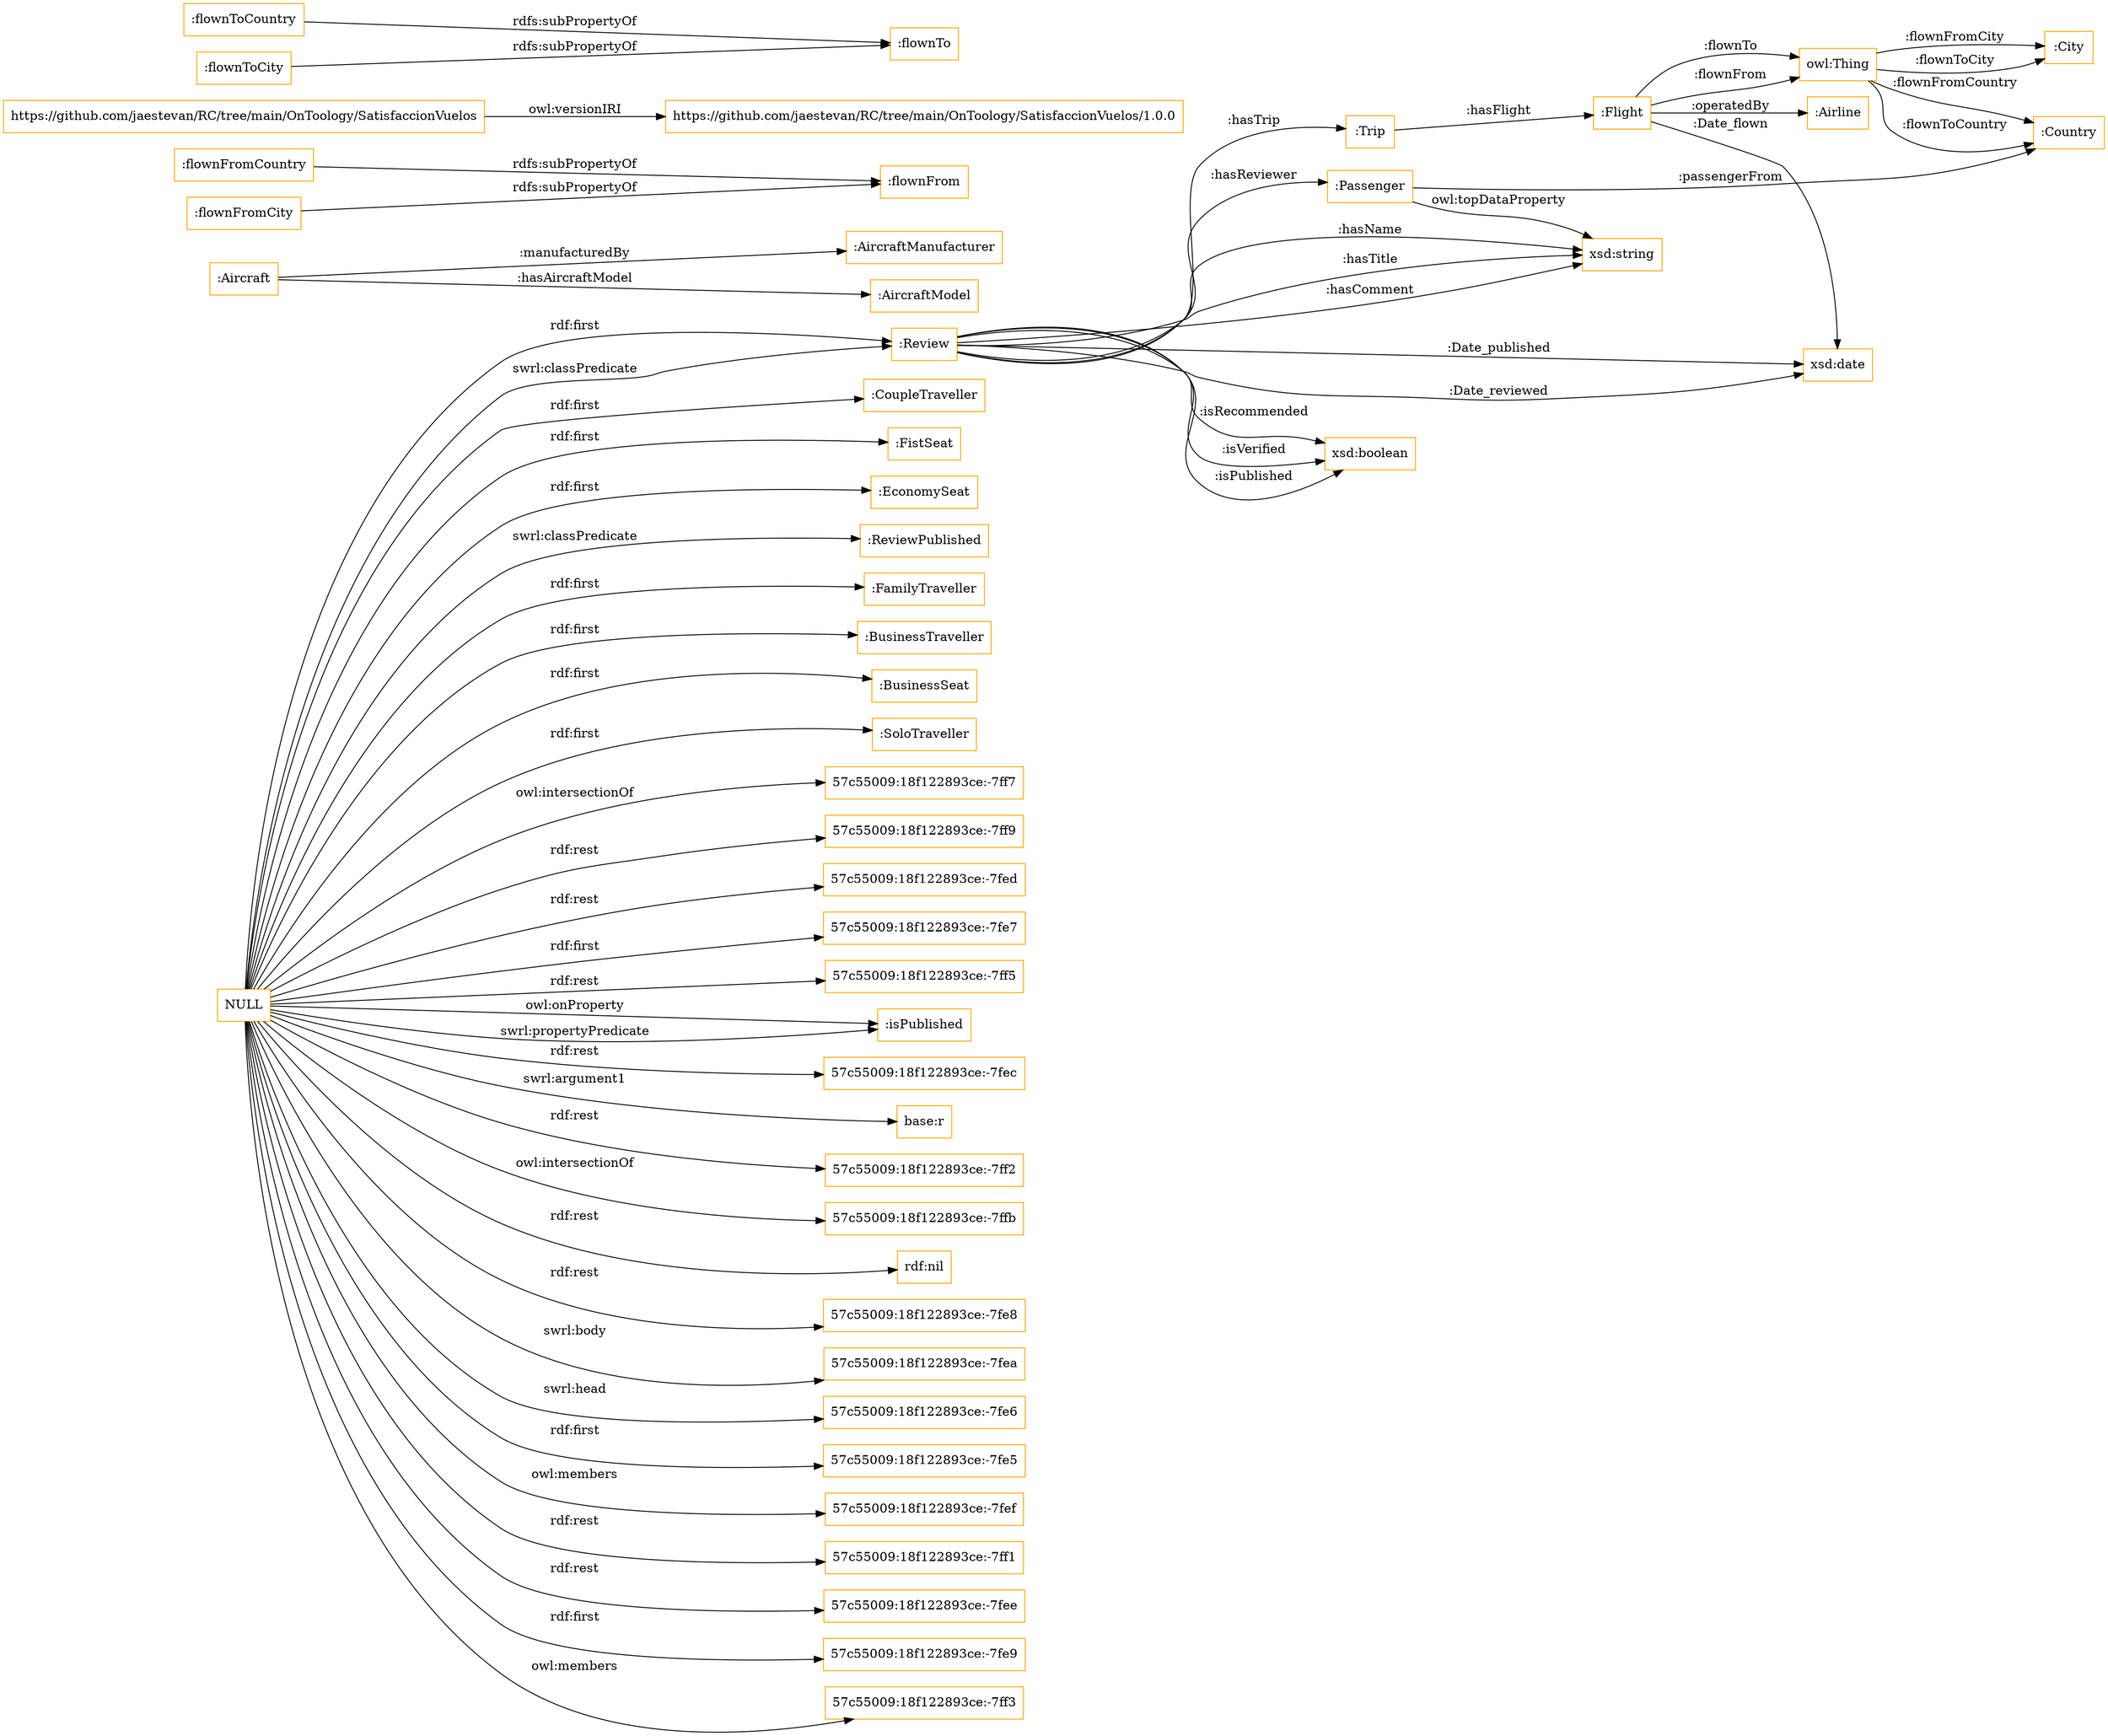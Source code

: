digraph ar2dtool_diagram { 
rankdir=LR;
size="1501"
node [shape = rectangle, color="orange"]; ":Flight" ":Trip" ":Review" ":Country" ":City" ":CoupleTraveller" ":FistSeat" ":AircraftManufacturer" ":Airline" ":Aircraft" ":EconomySeat" ":ReviewPublished" ":FamilyTraveller" ":BusinessTraveller" ":AircraftModel" ":BusinessSeat" ":Passenger" ":SoloTraveller" ; /*classes style*/
	"NULL" -> "57c55009:18f122893ce:-7ff7" [ label = "owl:intersectionOf" ];
	"NULL" -> ":BusinessSeat" [ label = "rdf:first" ];
	"NULL" -> "57c55009:18f122893ce:-7ff9" [ label = "rdf:rest" ];
	"NULL" -> "57c55009:18f122893ce:-7fed" [ label = "rdf:rest" ];
	"NULL" -> ":BusinessTraveller" [ label = "rdf:first" ];
	"NULL" -> ":SoloTraveller" [ label = "rdf:first" ];
	"NULL" -> ":Review" [ label = "swrl:classPredicate" ];
	"NULL" -> "57c55009:18f122893ce:-7fe7" [ label = "rdf:first" ];
	"NULL" -> "57c55009:18f122893ce:-7ff5" [ label = "rdf:rest" ];
	"NULL" -> ":ReviewPublished" [ label = "swrl:classPredicate" ];
	"NULL" -> ":isPublished" [ label = "swrl:propertyPredicate" ];
	"NULL" -> "57c55009:18f122893ce:-7fec" [ label = "rdf:rest" ];
	"NULL" -> "base:r" [ label = "swrl:argument1" ];
	"NULL" -> ":EconomySeat" [ label = "rdf:first" ];
	"NULL" -> "57c55009:18f122893ce:-7ff2" [ label = "rdf:rest" ];
	"NULL" -> ":isPublished" [ label = "owl:onProperty" ];
	"NULL" -> "57c55009:18f122893ce:-7ffb" [ label = "owl:intersectionOf" ];
	"NULL" -> ":Review" [ label = "rdf:first" ];
	"NULL" -> "rdf:nil" [ label = "rdf:rest" ];
	"NULL" -> "57c55009:18f122893ce:-7fe8" [ label = "rdf:rest" ];
	"NULL" -> "57c55009:18f122893ce:-7fea" [ label = "swrl:body" ];
	"NULL" -> "57c55009:18f122893ce:-7fe6" [ label = "swrl:head" ];
	"NULL" -> "57c55009:18f122893ce:-7fe5" [ label = "rdf:first" ];
	"NULL" -> "57c55009:18f122893ce:-7fef" [ label = "owl:members" ];
	"NULL" -> ":FistSeat" [ label = "rdf:first" ];
	"NULL" -> "57c55009:18f122893ce:-7ff1" [ label = "rdf:rest" ];
	"NULL" -> ":FamilyTraveller" [ label = "rdf:first" ];
	"NULL" -> ":CoupleTraveller" [ label = "rdf:first" ];
	"NULL" -> "57c55009:18f122893ce:-7fee" [ label = "rdf:rest" ];
	"NULL" -> "57c55009:18f122893ce:-7fe9" [ label = "rdf:first" ];
	"NULL" -> "57c55009:18f122893ce:-7ff3" [ label = "owl:members" ];
	":flownFromCountry" -> ":flownFrom" [ label = "rdfs:subPropertyOf" ];
	"https://github.com/jaestevan/RC/tree/main/OnToology/SatisfaccionVuelos" -> "https://github.com/jaestevan/RC/tree/main/OnToology/SatisfaccionVuelos/1.0.0" [ label = "owl:versionIRI" ];
	":flownFromCity" -> ":flownFrom" [ label = "rdfs:subPropertyOf" ];
	":flownToCountry" -> ":flownTo" [ label = "rdfs:subPropertyOf" ];
	":flownToCity" -> ":flownTo" [ label = "rdfs:subPropertyOf" ];
	":Review" -> "xsd:string" [ label = ":hasName" ];
	"owl:Thing" -> ":Country" [ label = ":flownToCountry" ];
	":Flight" -> "owl:Thing" [ label = ":flownTo" ];
	":Review" -> "xsd:string" [ label = ":hasTitle" ];
	"owl:Thing" -> ":City" [ label = ":flownFromCity" ];
	":Review" -> ":Passenger" [ label = ":hasReviewer" ];
	":Review" -> "xsd:date" [ label = ":Date_reviewed" ];
	":Review" -> "xsd:date" [ label = ":Date_published" ];
	":Flight" -> "xsd:date" [ label = ":Date_flown" ];
	"owl:Thing" -> ":Country" [ label = ":flownFromCountry" ];
	"owl:Thing" -> ":City" [ label = ":flownToCity" ];
	":Review" -> "xsd:boolean" [ label = ":isRecommended" ];
	":Trip" -> ":Flight" [ label = ":hasFlight" ];
	":Flight" -> ":Airline" [ label = ":operatedBy" ];
	":Passenger" -> ":Country" [ label = ":passengerFrom" ];
	":Review" -> "xsd:boolean" [ label = ":isVerified" ];
	":Flight" -> "owl:Thing" [ label = ":flownFrom" ];
	":Review" -> "xsd:string" [ label = ":hasComment" ];
	":Aircraft" -> ":AircraftManufacturer" [ label = ":manufacturedBy" ];
	":Review" -> ":Trip" [ label = ":hasTrip" ];
	":Passenger" -> "xsd:string" [ label = "owl:topDataProperty" ];
	":Aircraft" -> ":AircraftModel" [ label = ":hasAircraftModel" ];
	":Review" -> "xsd:boolean" [ label = ":isPublished" ];

}
